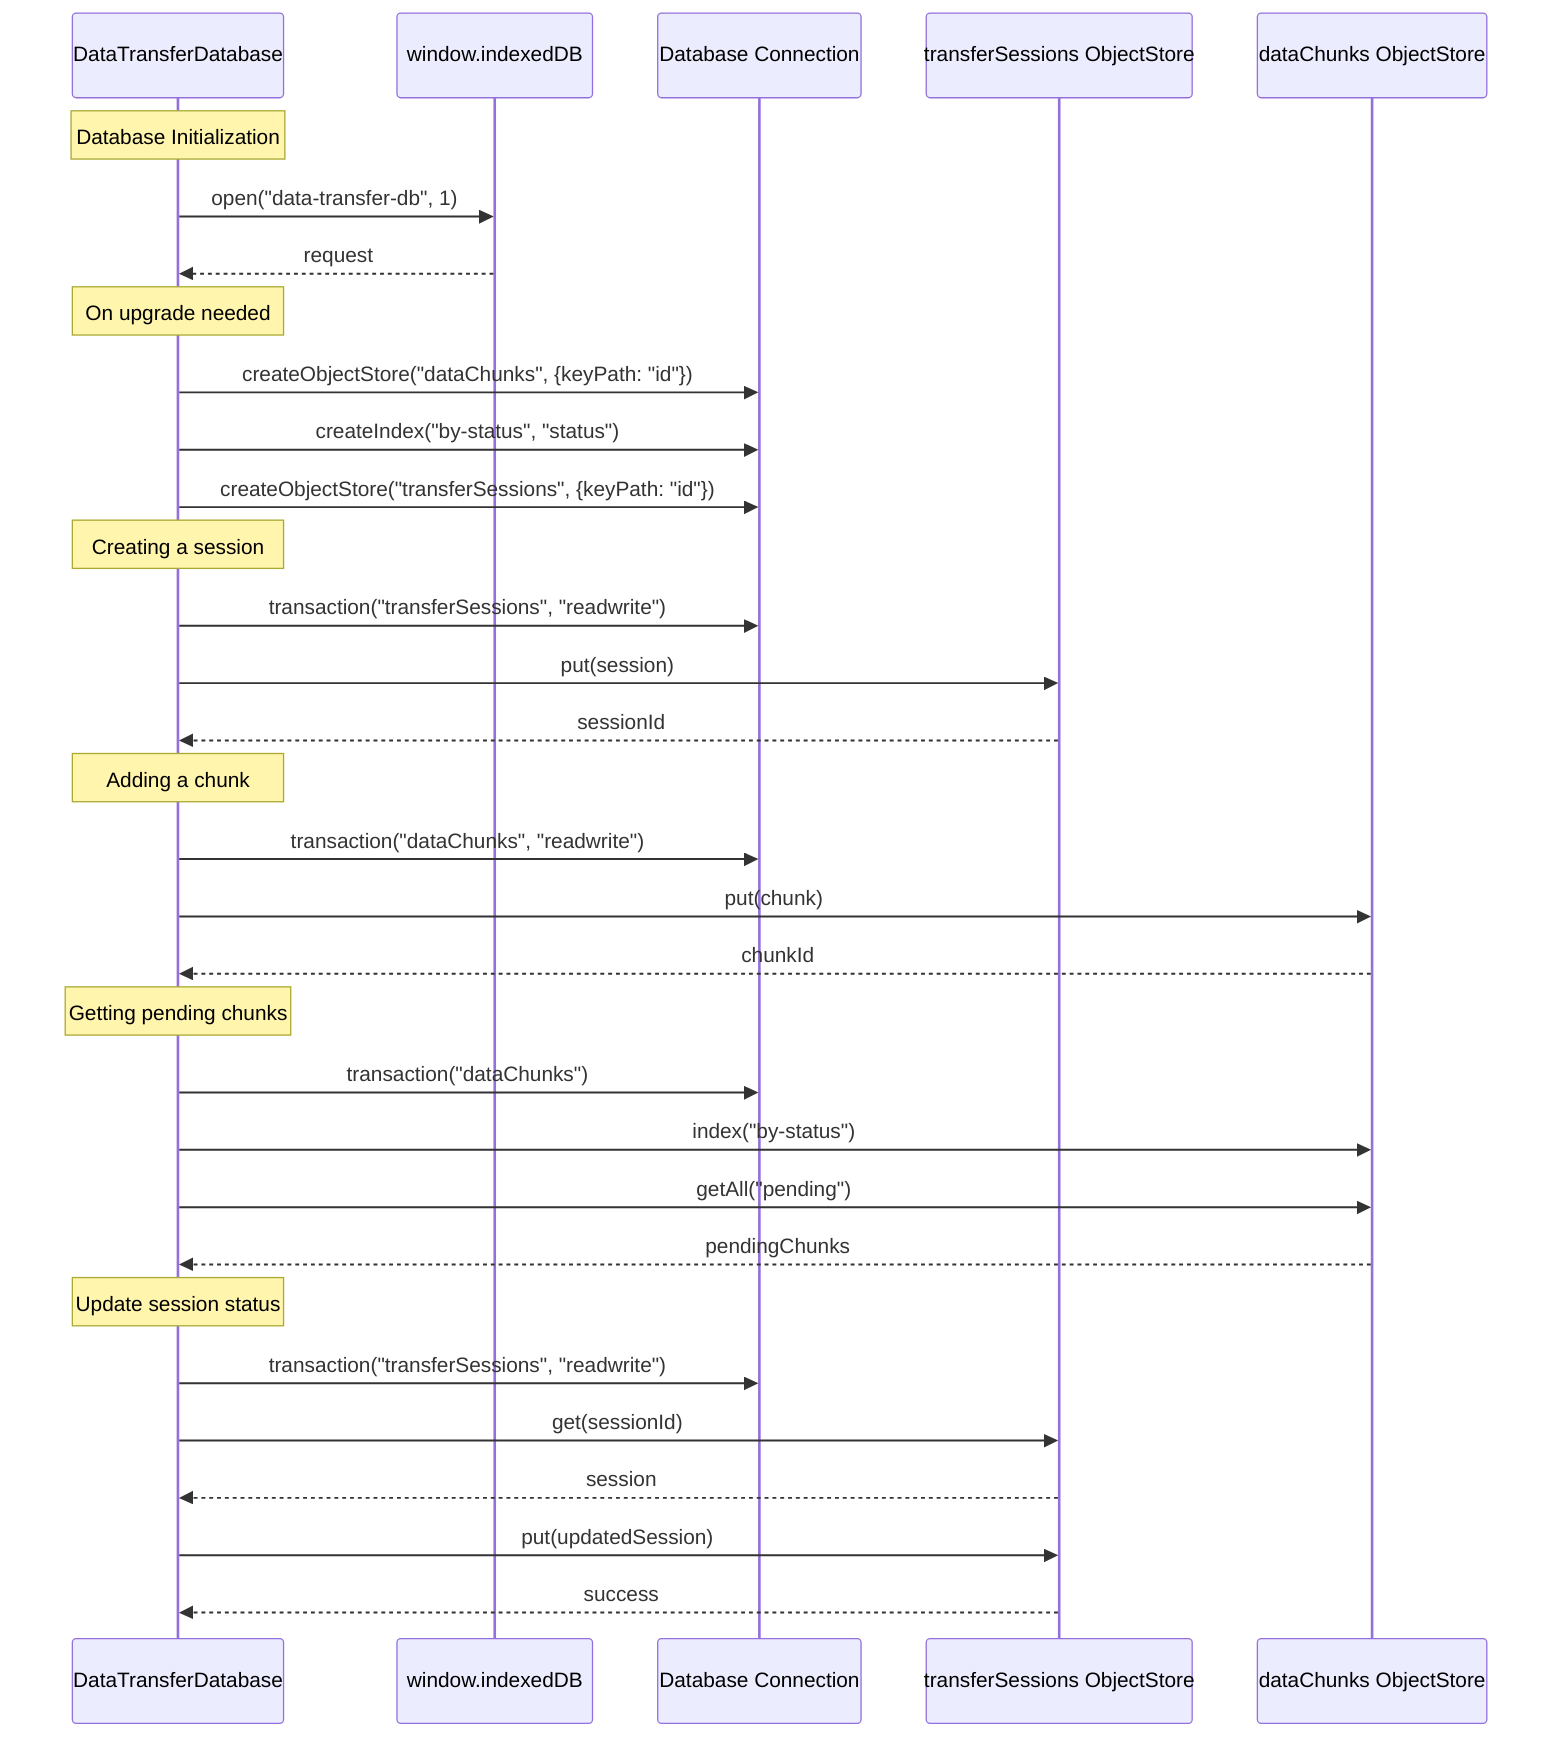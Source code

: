 sequenceDiagram
    participant DB as DataTransferDatabase
    participant IDBFactory as window.indexedDB
    participant IDBDatabase as Database Connection
    participant TransferSessionsStore as transferSessions ObjectStore
    participant DataChunksStore as dataChunks ObjectStore
    
    Note over DB: Database Initialization
    DB->>IDBFactory: open("data-transfer-db", 1)
    IDBFactory-->>DB: request
    
    Note over DB: On upgrade needed
    DB->>IDBDatabase: createObjectStore("dataChunks", {keyPath: "id"})
    DB->>IDBDatabase: createIndex("by-status", "status")
    DB->>IDBDatabase: createObjectStore("transferSessions", {keyPath: "id"})
    
    Note over DB: Creating a session
    DB->>IDBDatabase: transaction("transferSessions", "readwrite")
    DB->>TransferSessionsStore: put(session)
    TransferSessionsStore-->>DB: sessionId
    
    Note over DB: Adding a chunk
    DB->>IDBDatabase: transaction("dataChunks", "readwrite")
    DB->>DataChunksStore: put(chunk)
    DataChunksStore-->>DB: chunkId
    
    Note over DB: Getting pending chunks
    DB->>IDBDatabase: transaction("dataChunks")
    DB->>DataChunksStore: index("by-status")
    DB->>DataChunksStore: getAll("pending")
    DataChunksStore-->>DB: pendingChunks
    
    Note over DB: Update session status
    DB->>IDBDatabase: transaction("transferSessions", "readwrite")
    DB->>TransferSessionsStore: get(sessionId)
    TransferSessionsStore-->>DB: session
    DB->>TransferSessionsStore: put(updatedSession)
    TransferSessionsStore-->>DB: success